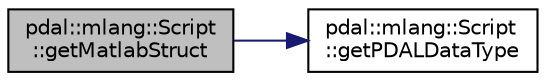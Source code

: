 digraph "pdal::mlang::Script::getMatlabStruct"
{
  edge [fontname="Helvetica",fontsize="10",labelfontname="Helvetica",labelfontsize="10"];
  node [fontname="Helvetica",fontsize="10",shape=record];
  rankdir="LR";
  Node1 [label="pdal::mlang::Script\l::getMatlabStruct",height=0.2,width=0.4,color="black", fillcolor="grey75", style="filled", fontcolor="black"];
  Node1 -> Node2 [color="midnightblue",fontsize="10",style="solid",fontname="Helvetica"];
  Node2 [label="pdal::mlang::Script\l::getPDALDataType",height=0.2,width=0.4,color="black", fillcolor="white", style="filled",URL="$classpdal_1_1mlang_1_1Script.html#a3c68fb736943b29d21c91bee7464047b"];
}

